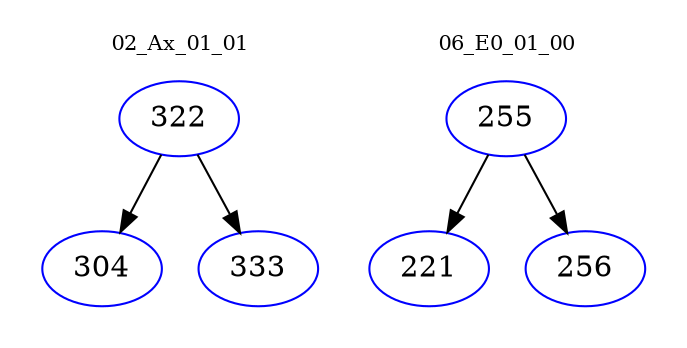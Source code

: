 digraph{
subgraph cluster_0 {
color = white
label = "02_Ax_01_01";
fontsize=10;
T0_322 [label="322", color="blue"]
T0_322 -> T0_304 [color="black"]
T0_304 [label="304", color="blue"]
T0_322 -> T0_333 [color="black"]
T0_333 [label="333", color="blue"]
}
subgraph cluster_1 {
color = white
label = "06_E0_01_00";
fontsize=10;
T1_255 [label="255", color="blue"]
T1_255 -> T1_221 [color="black"]
T1_221 [label="221", color="blue"]
T1_255 -> T1_256 [color="black"]
T1_256 [label="256", color="blue"]
}
}
